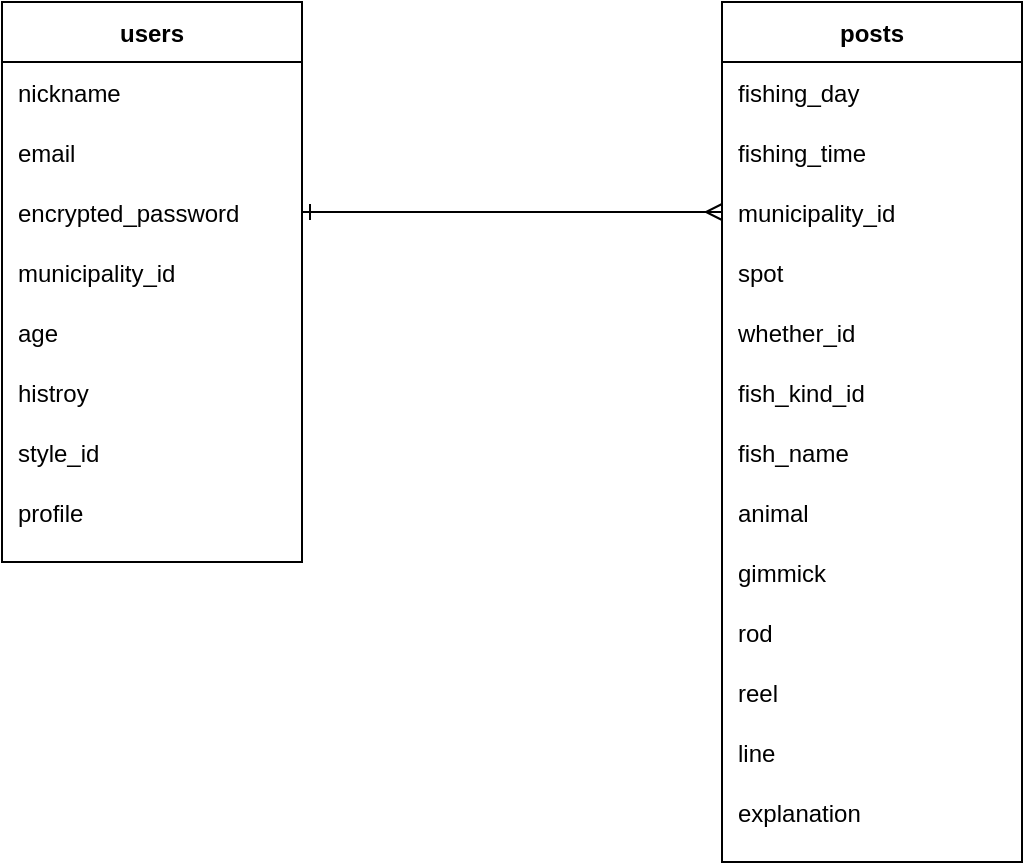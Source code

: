 <mxfile version="14.2.4" type="embed">
    <diagram id="9n83iPZdgI44V1c0p4jJ" name="ページ1">
        <mxGraphModel dx="1133" dy="766" grid="1" gridSize="10" guides="1" tooltips="1" connect="1" arrows="1" fold="1" page="1" pageScale="1" pageWidth="827" pageHeight="1169" math="0" shadow="0">
            <root>
                <mxCell id="0"/>
                <mxCell id="1" parent="0"/>
                <mxCell id="3" value="users" style="shape=table;startSize=30;container=1;collapsible=1;childLayout=tableLayout;fixedRows=1;rowLines=0;fontStyle=1;align=center;resizeLast=1;" parent="1" vertex="1">
                    <mxGeometry x="40" y="40" width="150" height="280" as="geometry"/>
                </mxCell>
                <mxCell id="4" value="" style="shape=partialRectangle;collapsible=0;dropTarget=0;pointerEvents=0;fillColor=none;top=0;left=0;bottom=0;right=0;points=[[0,0.5],[1,0.5]];portConstraint=eastwest;" parent="3" vertex="1">
                    <mxGeometry y="30" width="150" height="30" as="geometry"/>
                </mxCell>
                <mxCell id="5" value="nickname" style="shape=partialRectangle;connectable=0;fillColor=none;top=0;left=0;bottom=0;right=0;align=left;spacingLeft=6;overflow=hidden;" parent="4" vertex="1">
                    <mxGeometry width="150" height="30" as="geometry"/>
                </mxCell>
                <mxCell id="6" style="shape=partialRectangle;collapsible=0;dropTarget=0;pointerEvents=0;fillColor=none;top=0;left=0;bottom=0;right=0;points=[[0,0.5],[1,0.5]];portConstraint=eastwest;" parent="3" vertex="1">
                    <mxGeometry y="60" width="150" height="30" as="geometry"/>
                </mxCell>
                <mxCell id="7" value="email" style="shape=partialRectangle;connectable=0;fillColor=none;top=0;left=0;bottom=0;right=0;align=left;spacingLeft=6;overflow=hidden;" parent="6" vertex="1">
                    <mxGeometry width="150" height="30" as="geometry"/>
                </mxCell>
                <mxCell id="8" value="" style="shape=partialRectangle;collapsible=0;dropTarget=0;pointerEvents=0;fillColor=none;top=0;left=0;bottom=0;right=0;points=[[0,0.5],[1,0.5]];portConstraint=eastwest;" parent="3" vertex="1">
                    <mxGeometry y="90" width="150" height="30" as="geometry"/>
                </mxCell>
                <mxCell id="9" value="encrypted_password" style="shape=partialRectangle;connectable=0;fillColor=none;top=0;left=0;bottom=0;right=0;align=left;spacingLeft=6;overflow=hidden;" parent="8" vertex="1">
                    <mxGeometry width="150" height="30" as="geometry"/>
                </mxCell>
                <mxCell id="10" value="" style="shape=partialRectangle;collapsible=0;dropTarget=0;pointerEvents=0;fillColor=none;top=0;left=0;bottom=0;right=0;points=[[0,0.5],[1,0.5]];portConstraint=eastwest;" parent="3" vertex="1">
                    <mxGeometry y="120" width="150" height="30" as="geometry"/>
                </mxCell>
                <mxCell id="11" value="municipality_id" style="shape=partialRectangle;connectable=0;fillColor=none;top=0;left=0;bottom=0;right=0;align=left;spacingLeft=6;overflow=hidden;" parent="10" vertex="1">
                    <mxGeometry width="150" height="30" as="geometry"/>
                </mxCell>
                <mxCell id="12" style="shape=partialRectangle;collapsible=0;dropTarget=0;pointerEvents=0;fillColor=none;top=0;left=0;bottom=0;right=0;points=[[0,0.5],[1,0.5]];portConstraint=eastwest;" parent="3" vertex="1">
                    <mxGeometry y="150" width="150" height="30" as="geometry"/>
                </mxCell>
                <mxCell id="13" value="age" style="shape=partialRectangle;connectable=0;fillColor=none;top=0;left=0;bottom=0;right=0;align=left;spacingLeft=6;overflow=hidden;" parent="12" vertex="1">
                    <mxGeometry width="150" height="30" as="geometry"/>
                </mxCell>
                <mxCell id="14" style="shape=partialRectangle;collapsible=0;dropTarget=0;pointerEvents=0;fillColor=none;top=0;left=0;bottom=0;right=0;points=[[0,0.5],[1,0.5]];portConstraint=eastwest;" parent="3" vertex="1">
                    <mxGeometry y="180" width="150" height="30" as="geometry"/>
                </mxCell>
                <mxCell id="15" value="histroy" style="shape=partialRectangle;connectable=0;fillColor=none;top=0;left=0;bottom=0;right=0;align=left;spacingLeft=6;overflow=hidden;" parent="14" vertex="1">
                    <mxGeometry width="150" height="30" as="geometry"/>
                </mxCell>
                <mxCell id="16" style="shape=partialRectangle;collapsible=0;dropTarget=0;pointerEvents=0;fillColor=none;top=0;left=0;bottom=0;right=0;points=[[0,0.5],[1,0.5]];portConstraint=eastwest;" parent="3" vertex="1">
                    <mxGeometry y="210" width="150" height="30" as="geometry"/>
                </mxCell>
                <mxCell id="17" value="style_id" style="shape=partialRectangle;connectable=0;fillColor=none;top=0;left=0;bottom=0;right=0;align=left;spacingLeft=6;overflow=hidden;" parent="16" vertex="1">
                    <mxGeometry width="150" height="30" as="geometry"/>
                </mxCell>
                <mxCell id="18" style="shape=partialRectangle;collapsible=0;dropTarget=0;pointerEvents=0;fillColor=none;top=0;left=0;bottom=0;right=0;points=[[0,0.5],[1,0.5]];portConstraint=eastwest;" parent="3" vertex="1">
                    <mxGeometry y="240" width="150" height="30" as="geometry"/>
                </mxCell>
                <mxCell id="19" value="profile" style="shape=partialRectangle;connectable=0;fillColor=none;top=0;left=0;bottom=0;right=0;align=left;spacingLeft=6;overflow=hidden;" parent="18" vertex="1">
                    <mxGeometry width="150" height="30" as="geometry"/>
                </mxCell>
                <mxCell id="25" value="posts" style="shape=table;startSize=30;container=1;collapsible=1;childLayout=tableLayout;fixedRows=1;rowLines=0;fontStyle=1;align=center;resizeLast=1;" parent="1" vertex="1">
                    <mxGeometry x="400" y="40" width="150" height="430" as="geometry"/>
                </mxCell>
                <mxCell id="30" value="" style="shape=partialRectangle;collapsible=0;dropTarget=0;pointerEvents=0;fillColor=none;top=0;left=0;bottom=0;right=0;points=[[0,0.5],[1,0.5]];portConstraint=eastwest;" parent="25" vertex="1">
                    <mxGeometry y="30" width="150" height="30" as="geometry"/>
                </mxCell>
                <mxCell id="31" value="fishing_day" style="shape=partialRectangle;connectable=0;fillColor=none;top=0;left=0;bottom=0;right=0;align=left;spacingLeft=6;overflow=hidden;" parent="30" vertex="1">
                    <mxGeometry width="150" height="30" as="geometry"/>
                </mxCell>
                <mxCell id="34" style="shape=partialRectangle;collapsible=0;dropTarget=0;pointerEvents=0;fillColor=none;top=0;left=0;bottom=0;right=0;points=[[0,0.5],[1,0.5]];portConstraint=eastwest;" parent="25" vertex="1">
                    <mxGeometry y="60" width="150" height="30" as="geometry"/>
                </mxCell>
                <mxCell id="35" value="fishing_time" style="shape=partialRectangle;connectable=0;fillColor=none;top=0;left=0;bottom=0;right=0;align=left;spacingLeft=6;overflow=hidden;" parent="34" vertex="1">
                    <mxGeometry width="150" height="30" as="geometry"/>
                </mxCell>
                <mxCell id="36" style="shape=partialRectangle;collapsible=0;dropTarget=0;pointerEvents=0;fillColor=none;top=0;left=0;bottom=0;right=0;points=[[0,0.5],[1,0.5]];portConstraint=eastwest;" parent="25" vertex="1">
                    <mxGeometry y="90" width="150" height="30" as="geometry"/>
                </mxCell>
                <mxCell id="37" value="municipality_id" style="shape=partialRectangle;connectable=0;fillColor=none;top=0;left=0;bottom=0;right=0;align=left;spacingLeft=6;overflow=hidden;" parent="36" vertex="1">
                    <mxGeometry width="150" height="30" as="geometry"/>
                </mxCell>
                <mxCell id="42" style="shape=partialRectangle;collapsible=0;dropTarget=0;pointerEvents=0;fillColor=none;top=0;left=0;bottom=0;right=0;points=[[0,0.5],[1,0.5]];portConstraint=eastwest;" parent="25" vertex="1">
                    <mxGeometry y="120" width="150" height="30" as="geometry"/>
                </mxCell>
                <mxCell id="43" value="spot" style="shape=partialRectangle;connectable=0;fillColor=none;top=0;left=0;bottom=0;right=0;align=left;spacingLeft=6;overflow=hidden;" parent="42" vertex="1">
                    <mxGeometry width="150" height="30" as="geometry"/>
                </mxCell>
                <mxCell id="115" style="shape=partialRectangle;collapsible=0;dropTarget=0;pointerEvents=0;fillColor=none;top=0;left=0;bottom=0;right=0;points=[[0,0.5],[1,0.5]];portConstraint=eastwest;" parent="25" vertex="1">
                    <mxGeometry y="150" width="150" height="30" as="geometry"/>
                </mxCell>
                <mxCell id="116" value="whether_id" style="shape=partialRectangle;connectable=0;fillColor=none;top=0;left=0;bottom=0;right=0;align=left;spacingLeft=6;overflow=hidden;" parent="115" vertex="1">
                    <mxGeometry width="150" height="30" as="geometry"/>
                </mxCell>
                <mxCell id="26" value="" style="shape=partialRectangle;collapsible=0;dropTarget=0;pointerEvents=0;fillColor=none;top=0;left=0;bottom=0;right=0;points=[[0,0.5],[1,0.5]];portConstraint=eastwest;" parent="25" vertex="1">
                    <mxGeometry y="180" width="150" height="30" as="geometry"/>
                </mxCell>
                <mxCell id="27" value="fish_kind_id" style="shape=partialRectangle;connectable=0;fillColor=none;top=0;left=0;bottom=0;right=0;align=left;spacingLeft=6;overflow=hidden;" parent="26" vertex="1">
                    <mxGeometry width="150" height="30" as="geometry"/>
                </mxCell>
                <mxCell id="28" style="shape=partialRectangle;collapsible=0;dropTarget=0;pointerEvents=0;fillColor=none;top=0;left=0;bottom=0;right=0;points=[[0,0.5],[1,0.5]];portConstraint=eastwest;" parent="25" vertex="1">
                    <mxGeometry y="210" width="150" height="30" as="geometry"/>
                </mxCell>
                <mxCell id="29" value="fish_name" style="shape=partialRectangle;connectable=0;fillColor=none;top=0;left=0;bottom=0;right=0;align=left;spacingLeft=6;overflow=hidden;" parent="28" vertex="1">
                    <mxGeometry width="150" height="30" as="geometry"/>
                </mxCell>
                <mxCell id="85" style="shape=partialRectangle;collapsible=0;dropTarget=0;pointerEvents=0;fillColor=none;top=0;left=0;bottom=0;right=0;points=[[0,0.5],[1,0.5]];portConstraint=eastwest;" parent="25" vertex="1">
                    <mxGeometry y="240" width="150" height="30" as="geometry"/>
                </mxCell>
                <mxCell id="86" value="animal" style="shape=partialRectangle;connectable=0;fillColor=none;top=0;left=0;bottom=0;right=0;align=left;spacingLeft=6;overflow=hidden;" parent="85" vertex="1">
                    <mxGeometry width="150" height="30" as="geometry"/>
                </mxCell>
                <mxCell id="87" style="shape=partialRectangle;collapsible=0;dropTarget=0;pointerEvents=0;fillColor=none;top=0;left=0;bottom=0;right=0;points=[[0,0.5],[1,0.5]];portConstraint=eastwest;" parent="25" vertex="1">
                    <mxGeometry y="270" width="150" height="30" as="geometry"/>
                </mxCell>
                <mxCell id="88" value="gimmick" style="shape=partialRectangle;connectable=0;fillColor=none;top=0;left=0;bottom=0;right=0;align=left;spacingLeft=6;overflow=hidden;" parent="87" vertex="1">
                    <mxGeometry width="150" height="30" as="geometry"/>
                </mxCell>
                <mxCell id="89" style="shape=partialRectangle;collapsible=0;dropTarget=0;pointerEvents=0;fillColor=none;top=0;left=0;bottom=0;right=0;points=[[0,0.5],[1,0.5]];portConstraint=eastwest;" parent="25" vertex="1">
                    <mxGeometry y="300" width="150" height="30" as="geometry"/>
                </mxCell>
                <mxCell id="90" value="rod" style="shape=partialRectangle;connectable=0;fillColor=none;top=0;left=0;bottom=0;right=0;align=left;spacingLeft=6;overflow=hidden;" parent="89" vertex="1">
                    <mxGeometry width="150" height="30" as="geometry"/>
                </mxCell>
                <mxCell id="93" style="shape=partialRectangle;collapsible=0;dropTarget=0;pointerEvents=0;fillColor=none;top=0;left=0;bottom=0;right=0;points=[[0,0.5],[1,0.5]];portConstraint=eastwest;" parent="25" vertex="1">
                    <mxGeometry y="330" width="150" height="30" as="geometry"/>
                </mxCell>
                <mxCell id="94" value="reel" style="shape=partialRectangle;connectable=0;fillColor=none;top=0;left=0;bottom=0;right=0;align=left;spacingLeft=6;overflow=hidden;" parent="93" vertex="1">
                    <mxGeometry width="150" height="30" as="geometry"/>
                </mxCell>
                <mxCell id="91" style="shape=partialRectangle;collapsible=0;dropTarget=0;pointerEvents=0;fillColor=none;top=0;left=0;bottom=0;right=0;points=[[0,0.5],[1,0.5]];portConstraint=eastwest;" parent="25" vertex="1">
                    <mxGeometry y="360" width="150" height="30" as="geometry"/>
                </mxCell>
                <mxCell id="92" value="line" style="shape=partialRectangle;connectable=0;fillColor=none;top=0;left=0;bottom=0;right=0;align=left;spacingLeft=6;overflow=hidden;" parent="91" vertex="1">
                    <mxGeometry width="150" height="30" as="geometry"/>
                </mxCell>
                <mxCell id="95" style="shape=partialRectangle;collapsible=0;dropTarget=0;pointerEvents=0;fillColor=none;top=0;left=0;bottom=0;right=0;points=[[0,0.5],[1,0.5]];portConstraint=eastwest;" parent="25" vertex="1">
                    <mxGeometry y="390" width="150" height="30" as="geometry"/>
                </mxCell>
                <mxCell id="96" value="explanation" style="shape=partialRectangle;connectable=0;fillColor=none;top=0;left=0;bottom=0;right=0;align=left;spacingLeft=6;overflow=hidden;" parent="95" vertex="1">
                    <mxGeometry width="150" height="30" as="geometry"/>
                </mxCell>
                <mxCell id="59" style="edgeStyle=orthogonalEdgeStyle;rounded=0;orthogonalLoop=1;jettySize=auto;html=1;exitX=1;exitY=0.5;exitDx=0;exitDy=0;startArrow=ERone;startFill=0;endArrow=ERmany;endFill=0;" parent="1" source="8" edge="1">
                    <mxGeometry relative="1" as="geometry">
                        <mxPoint x="400" y="145" as="targetPoint"/>
                    </mxGeometry>
                </mxCell>
            </root>
        </mxGraphModel>
    </diagram>
</mxfile>